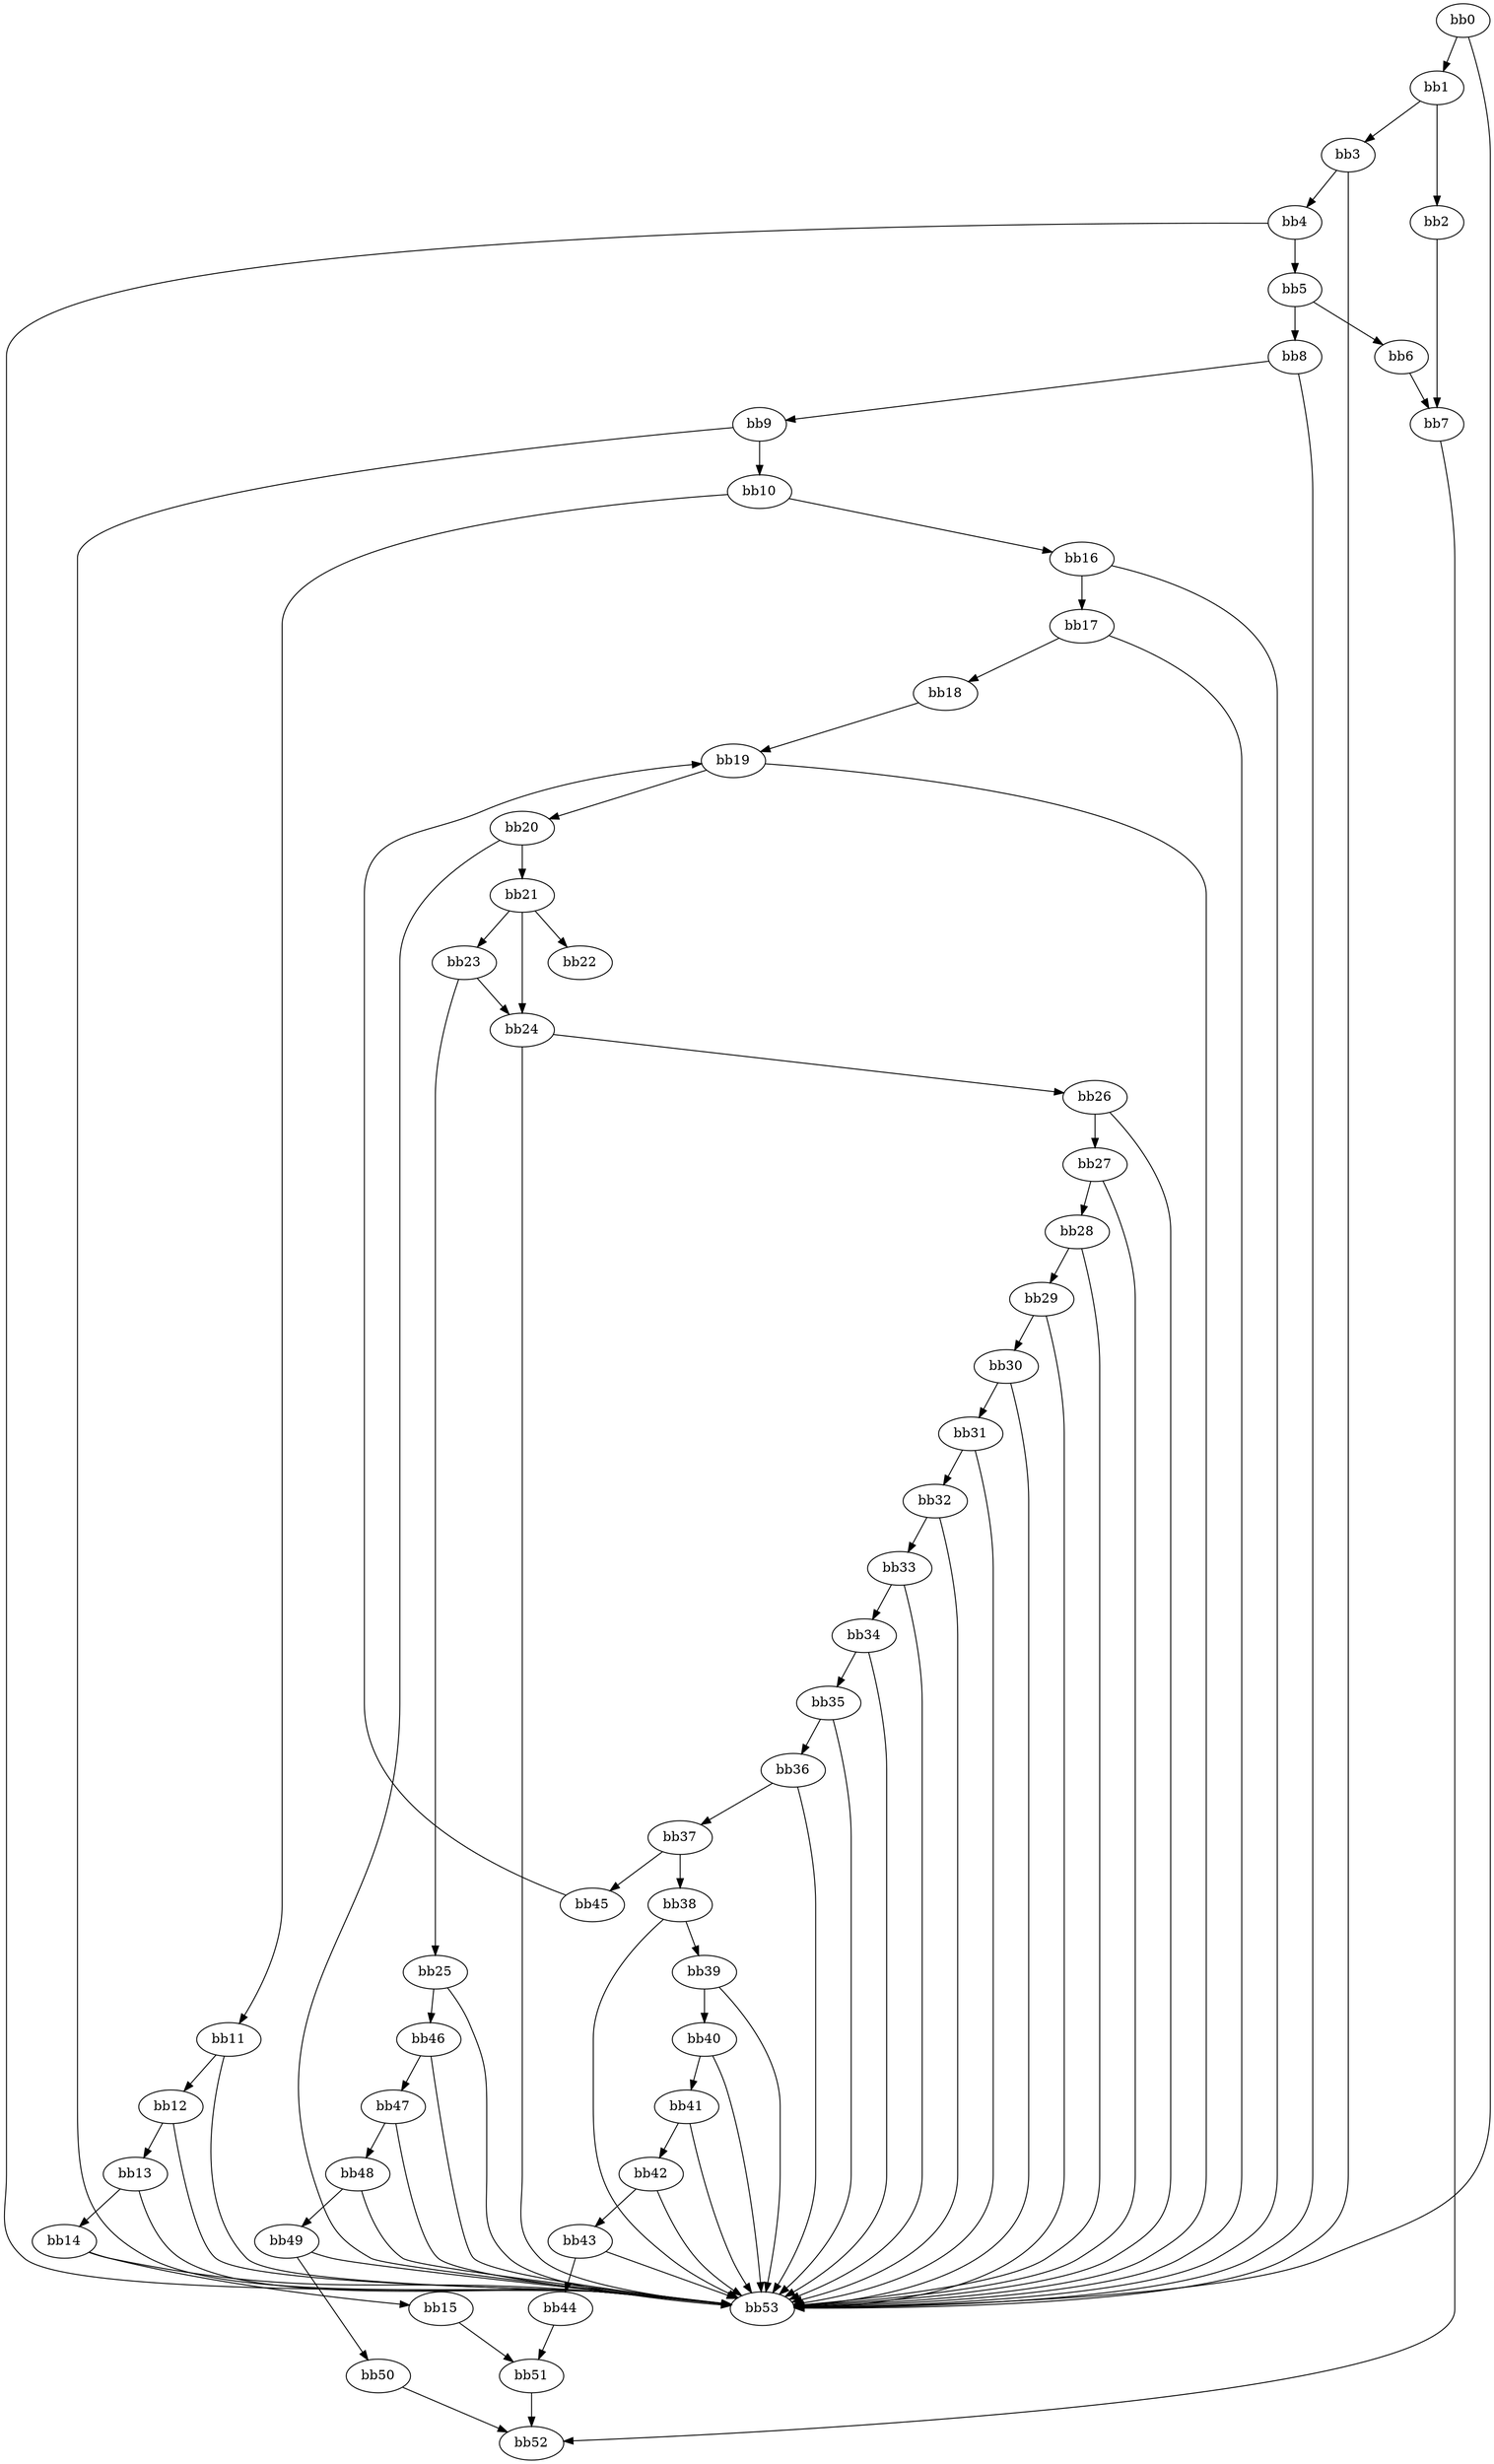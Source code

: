 digraph {
    0 [ label = "bb0\l" ]
    1 [ label = "bb1\l" ]
    2 [ label = "bb2\l" ]
    3 [ label = "bb3\l" ]
    4 [ label = "bb4\l" ]
    5 [ label = "bb5\l" ]
    6 [ label = "bb6\l" ]
    7 [ label = "bb7\l" ]
    8 [ label = "bb8\l" ]
    9 [ label = "bb9\l" ]
    10 [ label = "bb10\l" ]
    11 [ label = "bb11\l" ]
    12 [ label = "bb12\l" ]
    13 [ label = "bb13\l" ]
    14 [ label = "bb14\l" ]
    15 [ label = "bb15\l" ]
    16 [ label = "bb16\l" ]
    17 [ label = "bb17\l" ]
    18 [ label = "bb18\l" ]
    19 [ label = "bb19\l" ]
    20 [ label = "bb20\l" ]
    21 [ label = "bb21\l" ]
    22 [ label = "bb22\l" ]
    23 [ label = "bb23\l" ]
    24 [ label = "bb24\l" ]
    25 [ label = "bb25\l" ]
    26 [ label = "bb26\l" ]
    27 [ label = "bb27\l" ]
    28 [ label = "bb28\l" ]
    29 [ label = "bb29\l" ]
    30 [ label = "bb30\l" ]
    31 [ label = "bb31\l" ]
    32 [ label = "bb32\l" ]
    33 [ label = "bb33\l" ]
    34 [ label = "bb34\l" ]
    35 [ label = "bb35\l" ]
    36 [ label = "bb36\l" ]
    37 [ label = "bb37\l" ]
    38 [ label = "bb38\l" ]
    39 [ label = "bb39\l" ]
    40 [ label = "bb40\l" ]
    41 [ label = "bb41\l" ]
    42 [ label = "bb42\l" ]
    43 [ label = "bb43\l" ]
    44 [ label = "bb44\l" ]
    45 [ label = "bb45\l" ]
    46 [ label = "bb46\l" ]
    47 [ label = "bb47\l" ]
    48 [ label = "bb48\l" ]
    49 [ label = "bb49\l" ]
    50 [ label = "bb50\l" ]
    51 [ label = "bb51\l" ]
    52 [ label = "bb52\l" ]
    53 [ label = "bb53\l" ]
    0 -> 1 [ ]
    0 -> 53 [ ]
    1 -> 2 [ ]
    1 -> 3 [ ]
    2 -> 7 [ ]
    3 -> 4 [ ]
    3 -> 53 [ ]
    4 -> 5 [ ]
    4 -> 53 [ ]
    5 -> 6 [ ]
    5 -> 8 [ ]
    6 -> 7 [ ]
    7 -> 52 [ ]
    8 -> 9 [ ]
    8 -> 53 [ ]
    9 -> 10 [ ]
    9 -> 53 [ ]
    10 -> 11 [ ]
    10 -> 16 [ ]
    11 -> 12 [ ]
    11 -> 53 [ ]
    12 -> 13 [ ]
    12 -> 53 [ ]
    13 -> 14 [ ]
    13 -> 53 [ ]
    14 -> 15 [ ]
    14 -> 53 [ ]
    15 -> 51 [ ]
    16 -> 17 [ ]
    16 -> 53 [ ]
    17 -> 18 [ ]
    17 -> 53 [ ]
    18 -> 19 [ ]
    19 -> 20 [ ]
    19 -> 53 [ ]
    20 -> 21 [ ]
    20 -> 53 [ ]
    21 -> 22 [ ]
    21 -> 23 [ ]
    21 -> 24 [ ]
    23 -> 24 [ ]
    23 -> 25 [ ]
    24 -> 26 [ ]
    24 -> 53 [ ]
    25 -> 46 [ ]
    25 -> 53 [ ]
    26 -> 27 [ ]
    26 -> 53 [ ]
    27 -> 28 [ ]
    27 -> 53 [ ]
    28 -> 29 [ ]
    28 -> 53 [ ]
    29 -> 30 [ ]
    29 -> 53 [ ]
    30 -> 31 [ ]
    30 -> 53 [ ]
    31 -> 32 [ ]
    31 -> 53 [ ]
    32 -> 33 [ ]
    32 -> 53 [ ]
    33 -> 34 [ ]
    33 -> 53 [ ]
    34 -> 35 [ ]
    34 -> 53 [ ]
    35 -> 36 [ ]
    35 -> 53 [ ]
    36 -> 37 [ ]
    36 -> 53 [ ]
    37 -> 38 [ ]
    37 -> 45 [ ]
    38 -> 39 [ ]
    38 -> 53 [ ]
    39 -> 40 [ ]
    39 -> 53 [ ]
    40 -> 41 [ ]
    40 -> 53 [ ]
    41 -> 42 [ ]
    41 -> 53 [ ]
    42 -> 43 [ ]
    42 -> 53 [ ]
    43 -> 44 [ ]
    43 -> 53 [ ]
    44 -> 51 [ ]
    45 -> 19 [ ]
    46 -> 47 [ ]
    46 -> 53 [ ]
    47 -> 48 [ ]
    47 -> 53 [ ]
    48 -> 49 [ ]
    48 -> 53 [ ]
    49 -> 50 [ ]
    49 -> 53 [ ]
    50 -> 52 [ ]
    51 -> 52 [ ]
}

